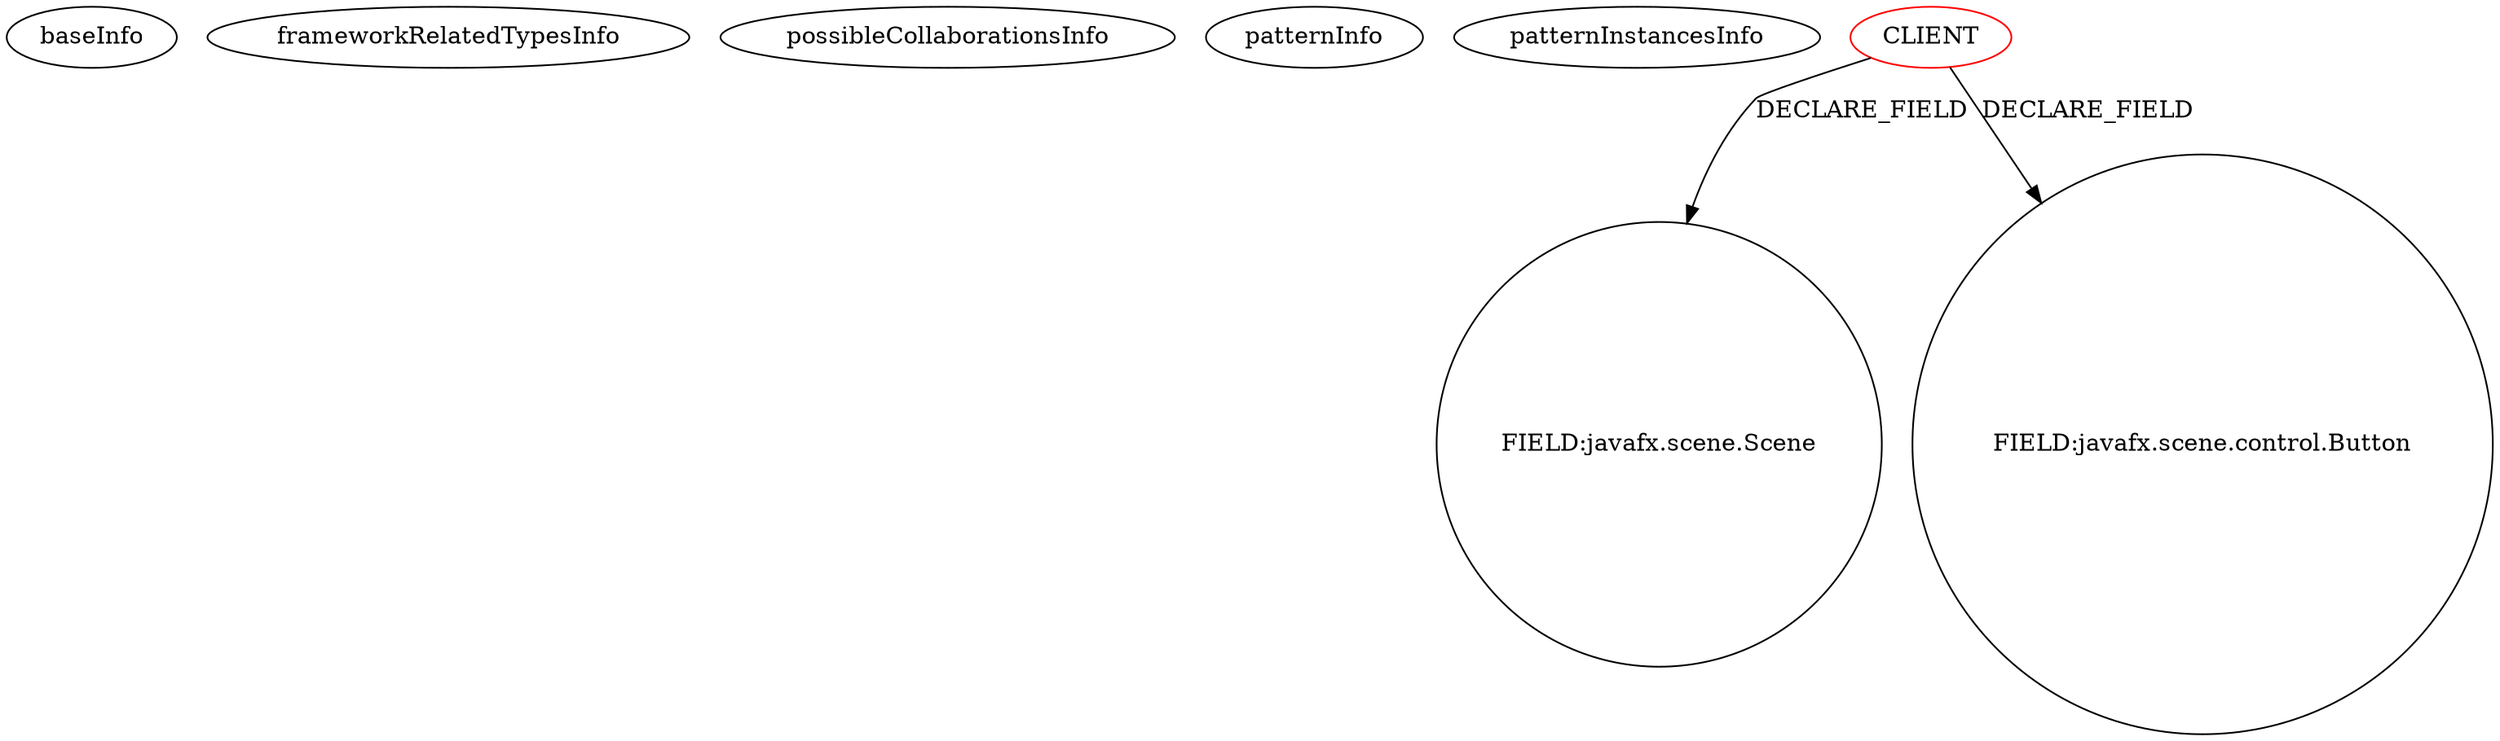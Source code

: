 digraph {
baseInfo[graphId=1549,category="pattern",isAnonymous=false,possibleRelation=false]
frameworkRelatedTypesInfo[]
possibleCollaborationsInfo[]
patternInfo[frequency=11.0,patternRootClient=0]
patternInstancesInfo[0="amonker-AmonkerFX~/amonker-AmonkerFX/AmonkerFX-master/src/cn/jingyun/javafx/amonker/ui/AmonkerUIApplication.java~AmonkerUIApplication~1831",1="svadlamudi-GaussJordanElimination~/svadlamudi-GaussJordanElimination/GaussJordanElimination-master/src/gauss/jordan/elimination/CloseController.java~CloseController~4388",2="LichuanLu-ShunUI-FX~/LichuanLu-ShunUI-FX/ShunUI-FX-master/src/dialog/Dialog.java~Dialog~787",3="JCake-CoupGameProgram~/JCake-CoupGameProgram/CoupGameProgram-master/src/game/remote/PlayerUi.java~PlayerUi~579",4="walker-clint-AIProj3~/walker-clint-AIProj3/AIProj3-master/src/application/GameBoardController.java~GameBoardController~4712",5="mathiasj33-VocLearn~/mathiasj33-VocLearn/VocLearn-master/src/net/softwarepage/voclearn/code/Gui.java~Gui~3576",6="yaw-javafx-jpa-crud~/yaw-javafx-jpa-crud/javafx-jpa-crud-master/src/main/java/br/com/yaw/jfx/ui/Dialog.java~Dialog~4875",7="JCake-CoupGameProgram~/JCake-CoupGameProgram/CoupGameProgram-master/src/game/ui/javafx/IndividualPlayer.java~IndividualPlayer~596",8="didygo-gce-display~/didygo-gce-display/gce-display-master/src/proto1/DashBoard.java~DashBoard~2407",9="Cslice-Province~/Cslice-Province/Province-master/ProvincialMiner/src/Provincial_Miner/Gui2.java~Gui2~260",10="FloconDeNeige-Programme-Cyprien~/FloconDeNeige-Programme-Cyprien/Programme-Cyprien-master/CYPRIEN/src/name/antonsmirnov/javafx/dialog/Dialog.java~Dialog~474"]
20[label="FIELD:javafx.scene.Scene",vertexType="FIELD_DECLARATION",isFrameworkType=false,shape=circle]
0[label="CLIENT",vertexType="ROOT_CLIENT_CLASS_DECLARATION",isFrameworkType=false,color=red]
28[label="FIELD:javafx.scene.control.Button",vertexType="FIELD_DECLARATION",isFrameworkType=false,shape=circle]
0->28[label="DECLARE_FIELD"]
0->20[label="DECLARE_FIELD"]
}
